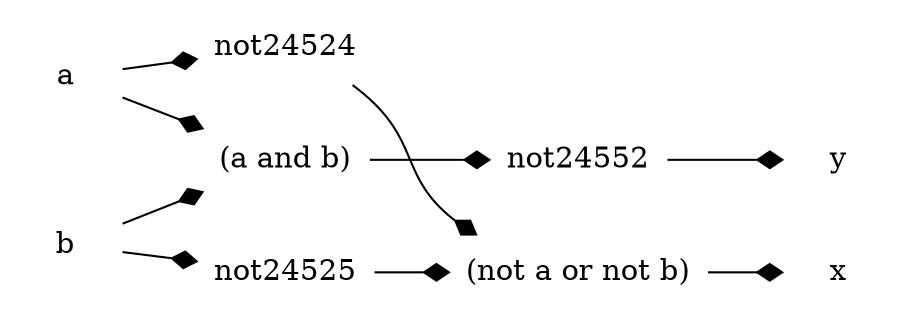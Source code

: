 digraph g {
    // header
    rankdir=LR;
    margin=0.01;
    node [shape="plaintext"];
    edge [arrowhead="diamond"];
    // circuit 
    and24548 [label="(a and b)", image="../../gates/and_noleads.png"];
    or24530 [label="(not a or not b)", image="../../gates/or_noleads.png"];
    var24513[label="b"];
    var24516[label="x"];
    var24518[label="a"];
    var24522[label="y"];
    var24518 -> not24524 ;
    var24513 -> not24525 ;
    not24524 -> or24530 ;
    not24525 -> or24530 ;
    or24530 -> var24516 ;
    var24518 -> and24548 ;
    var24513 -> and24548 ;
    and24548 -> not24552 ;
    not24552 -> var24522 ;
}
